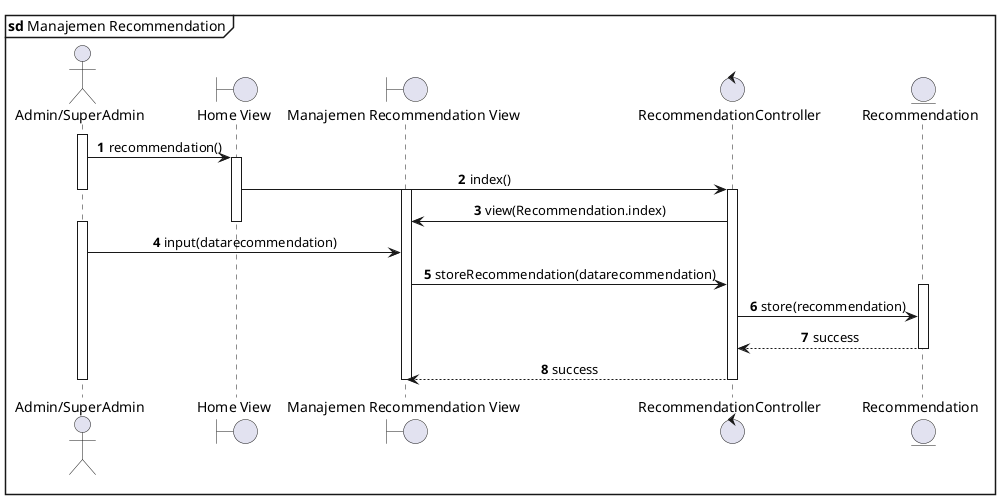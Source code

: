 @startuml Recommendation Manajemen
mainframe **sd** Manajemen Recommendation
actor "Admin/SuperAdmin"  as User
boundary "Home View" as HomeView
boundary "Manajemen Recommendation View" as RecommendationView
control RecommendationController 
entity Recommendation as RecommendationModel

autonumber
' autoactivate on
skinparam SequenceMessageAlignment center

activate User
User->HomeView: recommendation()
activate HomeView
HomeView->RecommendationController: index()
deactivate User
activate RecommendationController
activate RecommendationView
RecommendationController->RecommendationView: view(Recommendation.index)
deactivate HomeView
activate User
User->RecommendationView: input(datarecommendation)
RecommendationView->RecommendationController: storeRecommendation(datarecommendation)
activate RecommendationModel
RecommendationController->RecommendationModel: store(recommendation)
RecommendationModel-->RecommendationController: success
deactivate RecommendationModel
RecommendationController-->RecommendationView: success
deactivate RecommendationController
deactivate RecommendationView
deactivate User

@enduml
